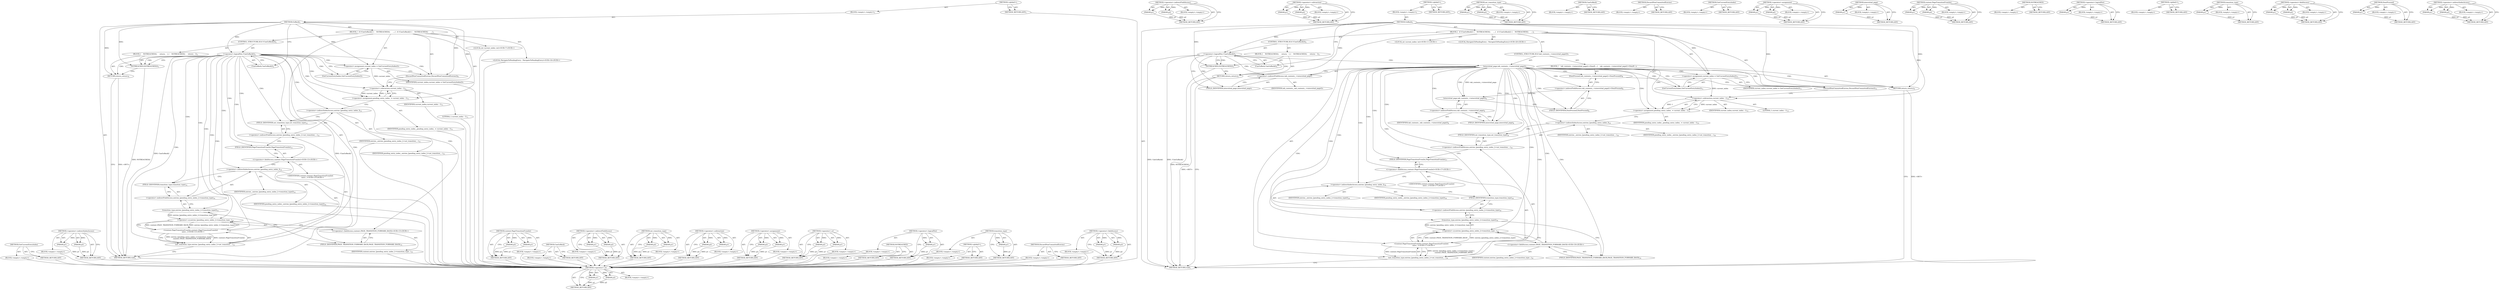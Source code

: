 digraph "&lt;operator&gt;.fieldAccess" {
vulnerable_141 [label=<(METHOD,&lt;operator&gt;.or)>];
vulnerable_142 [label=<(PARAM,p1)>];
vulnerable_143 [label=<(PARAM,p2)>];
vulnerable_144 [label=<(BLOCK,&lt;empty&gt;,&lt;empty&gt;)>];
vulnerable_145 [label=<(METHOD_RETURN,ANY)>];
vulnerable_96 [label=<(METHOD,&lt;operator&gt;.indirectFieldAccess)>];
vulnerable_97 [label=<(PARAM,p1)>];
vulnerable_98 [label=<(PARAM,p2)>];
vulnerable_99 [label=<(BLOCK,&lt;empty&gt;,&lt;empty&gt;)>];
vulnerable_100 [label=<(METHOD_RETURN,ANY)>];
vulnerable_116 [label=<(METHOD,&lt;operator&gt;.subtraction)>];
vulnerable_117 [label=<(PARAM,p1)>];
vulnerable_118 [label=<(PARAM,p2)>];
vulnerable_119 [label=<(BLOCK,&lt;empty&gt;,&lt;empty&gt;)>];
vulnerable_120 [label=<(METHOD_RETURN,ANY)>];
vulnerable_6 [label=<(METHOD,&lt;global&gt;)<SUB>1</SUB>>];
vulnerable_7 [label=<(BLOCK,&lt;empty&gt;,&lt;empty&gt;)<SUB>1</SUB>>];
vulnerable_8 [label=<(METHOD,GoBack)<SUB>1</SUB>>];
vulnerable_9 [label=<(BLOCK,{
  if (!CanGoBack()) {
    NOTREACHED();
     ...,{
  if (!CanGoBack()) {
    NOTREACHED();
     ...)<SUB>1</SUB>>];
vulnerable_10 [label=<(CONTROL_STRUCTURE,IF,if (!CanGoBack()))<SUB>2</SUB>>];
vulnerable_11 [label=<(&lt;operator&gt;.logicalNot,!CanGoBack())<SUB>2</SUB>>];
vulnerable_12 [label=<(CanGoBack,CanGoBack())<SUB>2</SUB>>];
vulnerable_13 [label=<(BLOCK,{
    NOTREACHED();
     return;
   },{
    NOTREACHED();
     return;
   })<SUB>2</SUB>>];
vulnerable_14 [label=<(NOTREACHED,NOTREACHED())<SUB>3</SUB>>];
vulnerable_15 [label=<(RETURN,return;,return;)<SUB>4</SUB>>];
vulnerable_16 [label=<(CONTROL_STRUCTURE,IF,if (tab_contents_-&gt;interstitial_page()))<SUB>7</SUB>>];
vulnerable_17 [label=<(interstitial_page,tab_contents_-&gt;interstitial_page())<SUB>7</SUB>>];
vulnerable_18 [label=<(&lt;operator&gt;.indirectFieldAccess,tab_contents_-&gt;interstitial_page)<SUB>7</SUB>>];
vulnerable_19 [label=<(IDENTIFIER,tab_contents_,tab_contents_-&gt;interstitial_page())<SUB>7</SUB>>];
vulnerable_20 [label=<(FIELD_IDENTIFIER,interstitial_page,interstitial_page)<SUB>7</SUB>>];
vulnerable_21 [label=<(BLOCK,{
    tab_contents_-&gt;interstitial_page()-&gt;DontP...,{
    tab_contents_-&gt;interstitial_page()-&gt;DontP...)<SUB>7</SUB>>];
vulnerable_22 [label=<(DontProceed,tab_contents_-&gt;interstitial_page()-&gt;DontProceed())<SUB>8</SUB>>];
vulnerable_23 [label=<(&lt;operator&gt;.indirectFieldAccess,tab_contents_-&gt;interstitial_page()-&gt;DontProceed)<SUB>8</SUB>>];
vulnerable_24 [label=<(interstitial_page,tab_contents_-&gt;interstitial_page())<SUB>8</SUB>>];
vulnerable_25 [label=<(&lt;operator&gt;.indirectFieldAccess,tab_contents_-&gt;interstitial_page)<SUB>8</SUB>>];
vulnerable_26 [label=<(IDENTIFIER,tab_contents_,tab_contents_-&gt;interstitial_page())<SUB>8</SUB>>];
vulnerable_27 [label=<(FIELD_IDENTIFIER,interstitial_page,interstitial_page)<SUB>8</SUB>>];
vulnerable_28 [label=<(FIELD_IDENTIFIER,DontProceed,DontProceed)<SUB>8</SUB>>];
vulnerable_29 [label=<(RETURN,return;,return;)<SUB>9</SUB>>];
vulnerable_30 [label="<(LOCAL,int current_index: int)<SUB>11</SUB>>"];
vulnerable_31 [label=<(&lt;operator&gt;.assignment,current_index = GetCurrentEntryIndex())<SUB>11</SUB>>];
vulnerable_32 [label=<(IDENTIFIER,current_index,current_index = GetCurrentEntryIndex())<SUB>11</SUB>>];
vulnerable_33 [label=<(GetCurrentEntryIndex,GetCurrentEntryIndex())<SUB>11</SUB>>];
vulnerable_34 [label=<(DiscardNonCommittedEntries,DiscardNonCommittedEntries())<SUB>13</SUB>>];
vulnerable_35 [label=<(&lt;operator&gt;.assignment,pending_entry_index_ = current_index - 1)<SUB>15</SUB>>];
vulnerable_36 [label=<(IDENTIFIER,pending_entry_index_,pending_entry_index_ = current_index - 1)<SUB>15</SUB>>];
vulnerable_37 [label=<(&lt;operator&gt;.subtraction,current_index - 1)<SUB>15</SUB>>];
vulnerable_38 [label=<(IDENTIFIER,current_index,current_index - 1)<SUB>15</SUB>>];
vulnerable_39 [label=<(LITERAL,1,current_index - 1)<SUB>15</SUB>>];
vulnerable_40 [label=<(set_transition_type,entries_[pending_entry_index_]-&gt;set_transition_...)<SUB>16</SUB>>];
vulnerable_41 [label=<(&lt;operator&gt;.indirectFieldAccess,entries_[pending_entry_index_]-&gt;set_transition_...)<SUB>16</SUB>>];
vulnerable_42 [label=<(&lt;operator&gt;.indirectIndexAccess,entries_[pending_entry_index_])<SUB>16</SUB>>];
vulnerable_43 [label=<(IDENTIFIER,entries_,entries_[pending_entry_index_]-&gt;set_transition_...)<SUB>16</SUB>>];
vulnerable_44 [label=<(IDENTIFIER,pending_entry_index_,entries_[pending_entry_index_]-&gt;set_transition_...)<SUB>16</SUB>>];
vulnerable_45 [label=<(FIELD_IDENTIFIER,set_transition_type,set_transition_type)<SUB>16</SUB>>];
vulnerable_46 [label="<(content.PageTransitionFromInt,content::PageTransitionFromInt(
          entri...)<SUB>17</SUB>>"];
vulnerable_47 [label="<(&lt;operator&gt;.fieldAccess,content::PageTransitionFromInt)<SUB>17</SUB>>"];
vulnerable_48 [label="<(IDENTIFIER,content,content::PageTransitionFromInt(
          entri...)<SUB>17</SUB>>"];
vulnerable_49 [label=<(FIELD_IDENTIFIER,PageTransitionFromInt,PageTransitionFromInt)<SUB>17</SUB>>];
vulnerable_50 [label=<(&lt;operator&gt;.or,entries_[pending_entry_index_]-&gt;transition_type...)<SUB>18</SUB>>];
vulnerable_51 [label=<(transition_type,entries_[pending_entry_index_]-&gt;transition_type())<SUB>18</SUB>>];
vulnerable_52 [label=<(&lt;operator&gt;.indirectFieldAccess,entries_[pending_entry_index_]-&gt;transition_type)<SUB>18</SUB>>];
vulnerable_53 [label=<(&lt;operator&gt;.indirectIndexAccess,entries_[pending_entry_index_])<SUB>18</SUB>>];
vulnerable_54 [label=<(IDENTIFIER,entries_,entries_[pending_entry_index_]-&gt;transition_type())<SUB>18</SUB>>];
vulnerable_55 [label=<(IDENTIFIER,pending_entry_index_,entries_[pending_entry_index_]-&gt;transition_type())<SUB>18</SUB>>];
vulnerable_56 [label=<(FIELD_IDENTIFIER,transition_type,transition_type)<SUB>18</SUB>>];
vulnerable_57 [label="<(&lt;operator&gt;.fieldAccess,content::PAGE_TRANSITION_FORWARD_BACK)<SUB>19</SUB>>"];
vulnerable_58 [label=<(IDENTIFIER,content,entries_[pending_entry_index_]-&gt;transition_type...)<SUB>19</SUB>>];
vulnerable_59 [label=<(FIELD_IDENTIFIER,PAGE_TRANSITION_FORWARD_BACK,PAGE_TRANSITION_FORWARD_BACK)<SUB>19</SUB>>];
vulnerable_60 [label="<(LOCAL,NavigateToPendingEntry : NavigateToPendingEntry)<SUB>20</SUB>>"];
vulnerable_61 [label=<(METHOD_RETURN,void)<SUB>1</SUB>>];
vulnerable_63 [label=<(METHOD_RETURN,ANY)<SUB>1</SUB>>];
vulnerable_121 [label=<(METHOD,set_transition_type)>];
vulnerable_122 [label=<(PARAM,p1)>];
vulnerable_123 [label=<(PARAM,p2)>];
vulnerable_124 [label=<(BLOCK,&lt;empty&gt;,&lt;empty&gt;)>];
vulnerable_125 [label=<(METHOD_RETURN,ANY)>];
vulnerable_86 [label=<(METHOD,CanGoBack)>];
vulnerable_87 [label=<(BLOCK,&lt;empty&gt;,&lt;empty&gt;)>];
vulnerable_88 [label=<(METHOD_RETURN,ANY)>];
vulnerable_113 [label=<(METHOD,DiscardNonCommittedEntries)>];
vulnerable_114 [label=<(BLOCK,&lt;empty&gt;,&lt;empty&gt;)>];
vulnerable_115 [label=<(METHOD_RETURN,ANY)>];
vulnerable_110 [label=<(METHOD,GetCurrentEntryIndex)>];
vulnerable_111 [label=<(BLOCK,&lt;empty&gt;,&lt;empty&gt;)>];
vulnerable_112 [label=<(METHOD_RETURN,ANY)>];
vulnerable_105 [label=<(METHOD,&lt;operator&gt;.assignment)>];
vulnerable_106 [label=<(PARAM,p1)>];
vulnerable_107 [label=<(PARAM,p2)>];
vulnerable_108 [label=<(BLOCK,&lt;empty&gt;,&lt;empty&gt;)>];
vulnerable_109 [label=<(METHOD_RETURN,ANY)>];
vulnerable_92 [label=<(METHOD,interstitial_page)>];
vulnerable_93 [label=<(PARAM,p1)>];
vulnerable_94 [label=<(BLOCK,&lt;empty&gt;,&lt;empty&gt;)>];
vulnerable_95 [label=<(METHOD_RETURN,ANY)>];
vulnerable_131 [label=<(METHOD,content.PageTransitionFromInt)>];
vulnerable_132 [label=<(PARAM,p1)>];
vulnerable_133 [label=<(PARAM,p2)>];
vulnerable_134 [label=<(BLOCK,&lt;empty&gt;,&lt;empty&gt;)>];
vulnerable_135 [label=<(METHOD_RETURN,ANY)>];
vulnerable_89 [label=<(METHOD,NOTREACHED)>];
vulnerable_90 [label=<(BLOCK,&lt;empty&gt;,&lt;empty&gt;)>];
vulnerable_91 [label=<(METHOD_RETURN,ANY)>];
vulnerable_82 [label=<(METHOD,&lt;operator&gt;.logicalNot)>];
vulnerable_83 [label=<(PARAM,p1)>];
vulnerable_84 [label=<(BLOCK,&lt;empty&gt;,&lt;empty&gt;)>];
vulnerable_85 [label=<(METHOD_RETURN,ANY)>];
vulnerable_76 [label=<(METHOD,&lt;global&gt;)<SUB>1</SUB>>];
vulnerable_77 [label=<(BLOCK,&lt;empty&gt;,&lt;empty&gt;)>];
vulnerable_78 [label=<(METHOD_RETURN,ANY)>];
vulnerable_146 [label=<(METHOD,transition_type)>];
vulnerable_147 [label=<(PARAM,p1)>];
vulnerable_148 [label=<(BLOCK,&lt;empty&gt;,&lt;empty&gt;)>];
vulnerable_149 [label=<(METHOD_RETURN,ANY)>];
vulnerable_136 [label=<(METHOD,&lt;operator&gt;.fieldAccess)>];
vulnerable_137 [label=<(PARAM,p1)>];
vulnerable_138 [label=<(PARAM,p2)>];
vulnerable_139 [label=<(BLOCK,&lt;empty&gt;,&lt;empty&gt;)>];
vulnerable_140 [label=<(METHOD_RETURN,ANY)>];
vulnerable_101 [label=<(METHOD,DontProceed)>];
vulnerable_102 [label=<(PARAM,p1)>];
vulnerable_103 [label=<(BLOCK,&lt;empty&gt;,&lt;empty&gt;)>];
vulnerable_104 [label=<(METHOD_RETURN,ANY)>];
vulnerable_126 [label=<(METHOD,&lt;operator&gt;.indirectIndexAccess)>];
vulnerable_127 [label=<(PARAM,p1)>];
vulnerable_128 [label=<(PARAM,p2)>];
vulnerable_129 [label=<(BLOCK,&lt;empty&gt;,&lt;empty&gt;)>];
vulnerable_130 [label=<(METHOD_RETURN,ANY)>];
fixed_83 [label=<(METHOD,GetCurrentEntryIndex)>];
fixed_84 [label=<(BLOCK,&lt;empty&gt;,&lt;empty&gt;)>];
fixed_85 [label=<(METHOD_RETURN,ANY)>];
fixed_104 [label=<(METHOD,&lt;operator&gt;.indirectIndexAccess)>];
fixed_105 [label=<(PARAM,p1)>];
fixed_106 [label=<(PARAM,p2)>];
fixed_107 [label=<(BLOCK,&lt;empty&gt;,&lt;empty&gt;)>];
fixed_108 [label=<(METHOD_RETURN,ANY)>];
fixed_6 [label=<(METHOD,&lt;global&gt;)<SUB>1</SUB>>];
fixed_7 [label=<(BLOCK,&lt;empty&gt;,&lt;empty&gt;)<SUB>1</SUB>>];
fixed_8 [label=<(METHOD,GoBack)<SUB>1</SUB>>];
fixed_9 [label=<(BLOCK,{
  if (!CanGoBack()) {
    NOTREACHED();
     ...,{
  if (!CanGoBack()) {
    NOTREACHED();
     ...)<SUB>1</SUB>>];
fixed_10 [label=<(CONTROL_STRUCTURE,IF,if (!CanGoBack()))<SUB>2</SUB>>];
fixed_11 [label=<(&lt;operator&gt;.logicalNot,!CanGoBack())<SUB>2</SUB>>];
fixed_12 [label=<(CanGoBack,CanGoBack())<SUB>2</SUB>>];
fixed_13 [label=<(BLOCK,{
    NOTREACHED();
     return;
   },{
    NOTREACHED();
     return;
   })<SUB>2</SUB>>];
fixed_14 [label=<(NOTREACHED,NOTREACHED())<SUB>3</SUB>>];
fixed_15 [label=<(RETURN,return;,return;)<SUB>4</SUB>>];
fixed_16 [label="<(LOCAL,int current_index: int)<SUB>7</SUB>>"];
fixed_17 [label=<(&lt;operator&gt;.assignment,current_index = GetCurrentEntryIndex())<SUB>7</SUB>>];
fixed_18 [label=<(IDENTIFIER,current_index,current_index = GetCurrentEntryIndex())<SUB>7</SUB>>];
fixed_19 [label=<(GetCurrentEntryIndex,GetCurrentEntryIndex())<SUB>7</SUB>>];
fixed_20 [label=<(DiscardNonCommittedEntries,DiscardNonCommittedEntries())<SUB>9</SUB>>];
fixed_21 [label=<(&lt;operator&gt;.assignment,pending_entry_index_ = current_index - 1)<SUB>11</SUB>>];
fixed_22 [label=<(IDENTIFIER,pending_entry_index_,pending_entry_index_ = current_index - 1)<SUB>11</SUB>>];
fixed_23 [label=<(&lt;operator&gt;.subtraction,current_index - 1)<SUB>11</SUB>>];
fixed_24 [label=<(IDENTIFIER,current_index,current_index - 1)<SUB>11</SUB>>];
fixed_25 [label=<(LITERAL,1,current_index - 1)<SUB>11</SUB>>];
fixed_26 [label=<(set_transition_type,entries_[pending_entry_index_]-&gt;set_transition_...)<SUB>12</SUB>>];
fixed_27 [label=<(&lt;operator&gt;.indirectFieldAccess,entries_[pending_entry_index_]-&gt;set_transition_...)<SUB>12</SUB>>];
fixed_28 [label=<(&lt;operator&gt;.indirectIndexAccess,entries_[pending_entry_index_])<SUB>12</SUB>>];
fixed_29 [label=<(IDENTIFIER,entries_,entries_[pending_entry_index_]-&gt;set_transition_...)<SUB>12</SUB>>];
fixed_30 [label=<(IDENTIFIER,pending_entry_index_,entries_[pending_entry_index_]-&gt;set_transition_...)<SUB>12</SUB>>];
fixed_31 [label=<(FIELD_IDENTIFIER,set_transition_type,set_transition_type)<SUB>12</SUB>>];
fixed_32 [label="<(content.PageTransitionFromInt,content::PageTransitionFromInt(
          entri...)<SUB>13</SUB>>"];
fixed_33 [label="<(&lt;operator&gt;.fieldAccess,content::PageTransitionFromInt)<SUB>13</SUB>>"];
fixed_34 [label="<(IDENTIFIER,content,content::PageTransitionFromInt(
          entri...)<SUB>13</SUB>>"];
fixed_35 [label=<(FIELD_IDENTIFIER,PageTransitionFromInt,PageTransitionFromInt)<SUB>13</SUB>>];
fixed_36 [label=<(&lt;operator&gt;.or,entries_[pending_entry_index_]-&gt;transition_type...)<SUB>14</SUB>>];
fixed_37 [label=<(transition_type,entries_[pending_entry_index_]-&gt;transition_type())<SUB>14</SUB>>];
fixed_38 [label=<(&lt;operator&gt;.indirectFieldAccess,entries_[pending_entry_index_]-&gt;transition_type)<SUB>14</SUB>>];
fixed_39 [label=<(&lt;operator&gt;.indirectIndexAccess,entries_[pending_entry_index_])<SUB>14</SUB>>];
fixed_40 [label=<(IDENTIFIER,entries_,entries_[pending_entry_index_]-&gt;transition_type())<SUB>14</SUB>>];
fixed_41 [label=<(IDENTIFIER,pending_entry_index_,entries_[pending_entry_index_]-&gt;transition_type())<SUB>14</SUB>>];
fixed_42 [label=<(FIELD_IDENTIFIER,transition_type,transition_type)<SUB>14</SUB>>];
fixed_43 [label="<(&lt;operator&gt;.fieldAccess,content::PAGE_TRANSITION_FORWARD_BACK)<SUB>15</SUB>>"];
fixed_44 [label=<(IDENTIFIER,content,entries_[pending_entry_index_]-&gt;transition_type...)<SUB>15</SUB>>];
fixed_45 [label=<(FIELD_IDENTIFIER,PAGE_TRANSITION_FORWARD_BACK,PAGE_TRANSITION_FORWARD_BACK)<SUB>15</SUB>>];
fixed_46 [label="<(LOCAL,NavigateToPendingEntry : NavigateToPendingEntry)<SUB>16</SUB>>"];
fixed_47 [label=<(METHOD_RETURN,void)<SUB>1</SUB>>];
fixed_49 [label=<(METHOD_RETURN,ANY)<SUB>1</SUB>>];
fixed_109 [label=<(METHOD,content.PageTransitionFromInt)>];
fixed_110 [label=<(PARAM,p1)>];
fixed_111 [label=<(PARAM,p2)>];
fixed_112 [label=<(BLOCK,&lt;empty&gt;,&lt;empty&gt;)>];
fixed_113 [label=<(METHOD_RETURN,ANY)>];
fixed_72 [label=<(METHOD,CanGoBack)>];
fixed_73 [label=<(BLOCK,&lt;empty&gt;,&lt;empty&gt;)>];
fixed_74 [label=<(METHOD_RETURN,ANY)>];
fixed_99 [label=<(METHOD,&lt;operator&gt;.indirectFieldAccess)>];
fixed_100 [label=<(PARAM,p1)>];
fixed_101 [label=<(PARAM,p2)>];
fixed_102 [label=<(BLOCK,&lt;empty&gt;,&lt;empty&gt;)>];
fixed_103 [label=<(METHOD_RETURN,ANY)>];
fixed_94 [label=<(METHOD,set_transition_type)>];
fixed_95 [label=<(PARAM,p1)>];
fixed_96 [label=<(PARAM,p2)>];
fixed_97 [label=<(BLOCK,&lt;empty&gt;,&lt;empty&gt;)>];
fixed_98 [label=<(METHOD_RETURN,ANY)>];
fixed_89 [label=<(METHOD,&lt;operator&gt;.subtraction)>];
fixed_90 [label=<(PARAM,p1)>];
fixed_91 [label=<(PARAM,p2)>];
fixed_92 [label=<(BLOCK,&lt;empty&gt;,&lt;empty&gt;)>];
fixed_93 [label=<(METHOD_RETURN,ANY)>];
fixed_78 [label=<(METHOD,&lt;operator&gt;.assignment)>];
fixed_79 [label=<(PARAM,p1)>];
fixed_80 [label=<(PARAM,p2)>];
fixed_81 [label=<(BLOCK,&lt;empty&gt;,&lt;empty&gt;)>];
fixed_82 [label=<(METHOD_RETURN,ANY)>];
fixed_119 [label=<(METHOD,&lt;operator&gt;.or)>];
fixed_120 [label=<(PARAM,p1)>];
fixed_121 [label=<(PARAM,p2)>];
fixed_122 [label=<(BLOCK,&lt;empty&gt;,&lt;empty&gt;)>];
fixed_123 [label=<(METHOD_RETURN,ANY)>];
fixed_75 [label=<(METHOD,NOTREACHED)>];
fixed_76 [label=<(BLOCK,&lt;empty&gt;,&lt;empty&gt;)>];
fixed_77 [label=<(METHOD_RETURN,ANY)>];
fixed_68 [label=<(METHOD,&lt;operator&gt;.logicalNot)>];
fixed_69 [label=<(PARAM,p1)>];
fixed_70 [label=<(BLOCK,&lt;empty&gt;,&lt;empty&gt;)>];
fixed_71 [label=<(METHOD_RETURN,ANY)>];
fixed_62 [label=<(METHOD,&lt;global&gt;)<SUB>1</SUB>>];
fixed_63 [label=<(BLOCK,&lt;empty&gt;,&lt;empty&gt;)>];
fixed_64 [label=<(METHOD_RETURN,ANY)>];
fixed_124 [label=<(METHOD,transition_type)>];
fixed_125 [label=<(PARAM,p1)>];
fixed_126 [label=<(BLOCK,&lt;empty&gt;,&lt;empty&gt;)>];
fixed_127 [label=<(METHOD_RETURN,ANY)>];
fixed_86 [label=<(METHOD,DiscardNonCommittedEntries)>];
fixed_87 [label=<(BLOCK,&lt;empty&gt;,&lt;empty&gt;)>];
fixed_88 [label=<(METHOD_RETURN,ANY)>];
fixed_114 [label=<(METHOD,&lt;operator&gt;.fieldAccess)>];
fixed_115 [label=<(PARAM,p1)>];
fixed_116 [label=<(PARAM,p2)>];
fixed_117 [label=<(BLOCK,&lt;empty&gt;,&lt;empty&gt;)>];
fixed_118 [label=<(METHOD_RETURN,ANY)>];
vulnerable_141 -> vulnerable_142  [key=0, label="AST: "];
vulnerable_141 -> vulnerable_142  [key=1, label="DDG: "];
vulnerable_141 -> vulnerable_144  [key=0, label="AST: "];
vulnerable_141 -> vulnerable_143  [key=0, label="AST: "];
vulnerable_141 -> vulnerable_143  [key=1, label="DDG: "];
vulnerable_141 -> vulnerable_145  [key=0, label="AST: "];
vulnerable_141 -> vulnerable_145  [key=1, label="CFG: "];
vulnerable_142 -> vulnerable_145  [key=0, label="DDG: p1"];
vulnerable_143 -> vulnerable_145  [key=0, label="DDG: p2"];
vulnerable_96 -> vulnerable_97  [key=0, label="AST: "];
vulnerable_96 -> vulnerable_97  [key=1, label="DDG: "];
vulnerable_96 -> vulnerable_99  [key=0, label="AST: "];
vulnerable_96 -> vulnerable_98  [key=0, label="AST: "];
vulnerable_96 -> vulnerable_98  [key=1, label="DDG: "];
vulnerable_96 -> vulnerable_100  [key=0, label="AST: "];
vulnerable_96 -> vulnerable_100  [key=1, label="CFG: "];
vulnerable_97 -> vulnerable_100  [key=0, label="DDG: p1"];
vulnerable_98 -> vulnerable_100  [key=0, label="DDG: p2"];
vulnerable_116 -> vulnerable_117  [key=0, label="AST: "];
vulnerable_116 -> vulnerable_117  [key=1, label="DDG: "];
vulnerable_116 -> vulnerable_119  [key=0, label="AST: "];
vulnerable_116 -> vulnerable_118  [key=0, label="AST: "];
vulnerable_116 -> vulnerable_118  [key=1, label="DDG: "];
vulnerable_116 -> vulnerable_120  [key=0, label="AST: "];
vulnerable_116 -> vulnerable_120  [key=1, label="CFG: "];
vulnerable_117 -> vulnerable_120  [key=0, label="DDG: p1"];
vulnerable_118 -> vulnerable_120  [key=0, label="DDG: p2"];
vulnerable_6 -> vulnerable_7  [key=0, label="AST: "];
vulnerable_6 -> vulnerable_63  [key=0, label="AST: "];
vulnerable_6 -> vulnerable_63  [key=1, label="CFG: "];
vulnerable_7 -> vulnerable_8  [key=0, label="AST: "];
vulnerable_8 -> vulnerable_9  [key=0, label="AST: "];
vulnerable_8 -> vulnerable_61  [key=0, label="AST: "];
vulnerable_8 -> vulnerable_12  [key=0, label="CFG: "];
vulnerable_8 -> vulnerable_31  [key=0, label="DDG: "];
vulnerable_8 -> vulnerable_34  [key=0, label="DDG: "];
vulnerable_8 -> vulnerable_11  [key=0, label="DDG: "];
vulnerable_8 -> vulnerable_14  [key=0, label="DDG: "];
vulnerable_8 -> vulnerable_15  [key=0, label="DDG: "];
vulnerable_8 -> vulnerable_29  [key=0, label="DDG: "];
vulnerable_8 -> vulnerable_37  [key=0, label="DDG: "];
vulnerable_9 -> vulnerable_10  [key=0, label="AST: "];
vulnerable_9 -> vulnerable_16  [key=0, label="AST: "];
vulnerable_9 -> vulnerable_30  [key=0, label="AST: "];
vulnerable_9 -> vulnerable_31  [key=0, label="AST: "];
vulnerable_9 -> vulnerable_34  [key=0, label="AST: "];
vulnerable_9 -> vulnerable_35  [key=0, label="AST: "];
vulnerable_9 -> vulnerable_40  [key=0, label="AST: "];
vulnerable_9 -> vulnerable_60  [key=0, label="AST: "];
vulnerable_10 -> vulnerable_11  [key=0, label="AST: "];
vulnerable_10 -> vulnerable_13  [key=0, label="AST: "];
vulnerable_11 -> vulnerable_12  [key=0, label="AST: "];
vulnerable_11 -> vulnerable_14  [key=0, label="CFG: "];
vulnerable_11 -> vulnerable_14  [key=1, label="CDG: "];
vulnerable_11 -> vulnerable_20  [key=0, label="CFG: "];
vulnerable_11 -> vulnerable_20  [key=1, label="CDG: "];
vulnerable_11 -> vulnerable_61  [key=0, label="DDG: CanGoBack()"];
vulnerable_11 -> vulnerable_61  [key=1, label="DDG: !CanGoBack()"];
vulnerable_11 -> vulnerable_17  [key=0, label="CDG: "];
vulnerable_11 -> vulnerable_15  [key=0, label="CDG: "];
vulnerable_11 -> vulnerable_18  [key=0, label="CDG: "];
vulnerable_12 -> vulnerable_11  [key=0, label="CFG: "];
vulnerable_13 -> vulnerable_14  [key=0, label="AST: "];
vulnerable_13 -> vulnerable_15  [key=0, label="AST: "];
vulnerable_14 -> vulnerable_15  [key=0, label="CFG: "];
vulnerable_14 -> vulnerable_61  [key=0, label="DDG: NOTREACHED()"];
vulnerable_15 -> vulnerable_61  [key=0, label="CFG: "];
vulnerable_15 -> vulnerable_61  [key=1, label="DDG: &lt;RET&gt;"];
vulnerable_16 -> vulnerable_17  [key=0, label="AST: "];
vulnerable_16 -> vulnerable_21  [key=0, label="AST: "];
vulnerable_17 -> vulnerable_18  [key=0, label="AST: "];
vulnerable_17 -> vulnerable_27  [key=0, label="CFG: "];
vulnerable_17 -> vulnerable_27  [key=1, label="CDG: "];
vulnerable_17 -> vulnerable_33  [key=0, label="CFG: "];
vulnerable_17 -> vulnerable_33  [key=1, label="CDG: "];
vulnerable_17 -> vulnerable_24  [key=0, label="DDG: tab_contents_-&gt;interstitial_page"];
vulnerable_17 -> vulnerable_24  [key=1, label="CDG: "];
vulnerable_17 -> vulnerable_47  [key=0, label="CDG: "];
vulnerable_17 -> vulnerable_34  [key=0, label="CDG: "];
vulnerable_17 -> vulnerable_49  [key=0, label="CDG: "];
vulnerable_17 -> vulnerable_42  [key=0, label="CDG: "];
vulnerable_17 -> vulnerable_23  [key=0, label="CDG: "];
vulnerable_17 -> vulnerable_51  [key=0, label="CDG: "];
vulnerable_17 -> vulnerable_57  [key=0, label="CDG: "];
vulnerable_17 -> vulnerable_28  [key=0, label="CDG: "];
vulnerable_17 -> vulnerable_52  [key=0, label="CDG: "];
vulnerable_17 -> vulnerable_37  [key=0, label="CDG: "];
vulnerable_17 -> vulnerable_46  [key=0, label="CDG: "];
vulnerable_17 -> vulnerable_53  [key=0, label="CDG: "];
vulnerable_17 -> vulnerable_25  [key=0, label="CDG: "];
vulnerable_17 -> vulnerable_56  [key=0, label="CDG: "];
vulnerable_17 -> vulnerable_22  [key=0, label="CDG: "];
vulnerable_17 -> vulnerable_41  [key=0, label="CDG: "];
vulnerable_17 -> vulnerable_45  [key=0, label="CDG: "];
vulnerable_17 -> vulnerable_40  [key=0, label="CDG: "];
vulnerable_17 -> vulnerable_29  [key=0, label="CDG: "];
vulnerable_17 -> vulnerable_50  [key=0, label="CDG: "];
vulnerable_17 -> vulnerable_59  [key=0, label="CDG: "];
vulnerable_17 -> vulnerable_35  [key=0, label="CDG: "];
vulnerable_17 -> vulnerable_31  [key=0, label="CDG: "];
vulnerable_18 -> vulnerable_19  [key=0, label="AST: "];
vulnerable_18 -> vulnerable_20  [key=0, label="AST: "];
vulnerable_18 -> vulnerable_17  [key=0, label="CFG: "];
vulnerable_20 -> vulnerable_18  [key=0, label="CFG: "];
vulnerable_21 -> vulnerable_22  [key=0, label="AST: "];
vulnerable_21 -> vulnerable_29  [key=0, label="AST: "];
vulnerable_22 -> vulnerable_23  [key=0, label="AST: "];
vulnerable_22 -> vulnerable_29  [key=0, label="CFG: "];
vulnerable_23 -> vulnerable_24  [key=0, label="AST: "];
vulnerable_23 -> vulnerable_28  [key=0, label="AST: "];
vulnerable_23 -> vulnerable_22  [key=0, label="CFG: "];
vulnerable_24 -> vulnerable_25  [key=0, label="AST: "];
vulnerable_24 -> vulnerable_28  [key=0, label="CFG: "];
vulnerable_25 -> vulnerable_26  [key=0, label="AST: "];
vulnerable_25 -> vulnerable_27  [key=0, label="AST: "];
vulnerable_25 -> vulnerable_24  [key=0, label="CFG: "];
vulnerable_27 -> vulnerable_25  [key=0, label="CFG: "];
vulnerable_28 -> vulnerable_23  [key=0, label="CFG: "];
vulnerable_29 -> vulnerable_61  [key=0, label="CFG: "];
vulnerable_29 -> vulnerable_61  [key=1, label="DDG: &lt;RET&gt;"];
vulnerable_31 -> vulnerable_32  [key=0, label="AST: "];
vulnerable_31 -> vulnerable_33  [key=0, label="AST: "];
vulnerable_31 -> vulnerable_34  [key=0, label="CFG: "];
vulnerable_31 -> vulnerable_37  [key=0, label="DDG: current_index"];
vulnerable_33 -> vulnerable_31  [key=0, label="CFG: "];
vulnerable_34 -> vulnerable_37  [key=0, label="CFG: "];
vulnerable_35 -> vulnerable_36  [key=0, label="AST: "];
vulnerable_35 -> vulnerable_37  [key=0, label="AST: "];
vulnerable_35 -> vulnerable_42  [key=0, label="CFG: "];
vulnerable_37 -> vulnerable_38  [key=0, label="AST: "];
vulnerable_37 -> vulnerable_39  [key=0, label="AST: "];
vulnerable_37 -> vulnerable_35  [key=0, label="CFG: "];
vulnerable_37 -> vulnerable_35  [key=1, label="DDG: current_index"];
vulnerable_37 -> vulnerable_35  [key=2, label="DDG: 1"];
vulnerable_40 -> vulnerable_41  [key=0, label="AST: "];
vulnerable_40 -> vulnerable_46  [key=0, label="AST: "];
vulnerable_40 -> vulnerable_61  [key=0, label="CFG: "];
vulnerable_41 -> vulnerable_42  [key=0, label="AST: "];
vulnerable_41 -> vulnerable_45  [key=0, label="AST: "];
vulnerable_41 -> vulnerable_49  [key=0, label="CFG: "];
vulnerable_42 -> vulnerable_43  [key=0, label="AST: "];
vulnerable_42 -> vulnerable_44  [key=0, label="AST: "];
vulnerable_42 -> vulnerable_45  [key=0, label="CFG: "];
vulnerable_45 -> vulnerable_41  [key=0, label="CFG: "];
vulnerable_46 -> vulnerable_47  [key=0, label="AST: "];
vulnerable_46 -> vulnerable_50  [key=0, label="AST: "];
vulnerable_46 -> vulnerable_40  [key=0, label="CFG: "];
vulnerable_46 -> vulnerable_40  [key=1, label="DDG: content::PageTransitionFromInt"];
vulnerable_46 -> vulnerable_40  [key=2, label="DDG: entries_[pending_entry_index_]-&gt;transition_type() |
          content::PAGE_TRANSITION_FORWARD_BACK"];
vulnerable_47 -> vulnerable_48  [key=0, label="AST: "];
vulnerable_47 -> vulnerable_49  [key=0, label="AST: "];
vulnerable_47 -> vulnerable_53  [key=0, label="CFG: "];
vulnerable_49 -> vulnerable_47  [key=0, label="CFG: "];
vulnerable_50 -> vulnerable_51  [key=0, label="AST: "];
vulnerable_50 -> vulnerable_57  [key=0, label="AST: "];
vulnerable_50 -> vulnerable_46  [key=0, label="CFG: "];
vulnerable_50 -> vulnerable_46  [key=1, label="DDG: entries_[pending_entry_index_]-&gt;transition_type()"];
vulnerable_50 -> vulnerable_46  [key=2, label="DDG: content::PAGE_TRANSITION_FORWARD_BACK"];
vulnerable_51 -> vulnerable_52  [key=0, label="AST: "];
vulnerable_51 -> vulnerable_59  [key=0, label="CFG: "];
vulnerable_51 -> vulnerable_50  [key=0, label="DDG: entries_[pending_entry_index_]-&gt;transition_type"];
vulnerable_52 -> vulnerable_53  [key=0, label="AST: "];
vulnerable_52 -> vulnerable_56  [key=0, label="AST: "];
vulnerable_52 -> vulnerable_51  [key=0, label="CFG: "];
vulnerable_53 -> vulnerable_54  [key=0, label="AST: "];
vulnerable_53 -> vulnerable_55  [key=0, label="AST: "];
vulnerable_53 -> vulnerable_56  [key=0, label="CFG: "];
vulnerable_56 -> vulnerable_52  [key=0, label="CFG: "];
vulnerable_57 -> vulnerable_58  [key=0, label="AST: "];
vulnerable_57 -> vulnerable_59  [key=0, label="AST: "];
vulnerable_57 -> vulnerable_50  [key=0, label="CFG: "];
vulnerable_59 -> vulnerable_57  [key=0, label="CFG: "];
vulnerable_121 -> vulnerable_122  [key=0, label="AST: "];
vulnerable_121 -> vulnerable_122  [key=1, label="DDG: "];
vulnerable_121 -> vulnerable_124  [key=0, label="AST: "];
vulnerable_121 -> vulnerable_123  [key=0, label="AST: "];
vulnerable_121 -> vulnerable_123  [key=1, label="DDG: "];
vulnerable_121 -> vulnerable_125  [key=0, label="AST: "];
vulnerable_121 -> vulnerable_125  [key=1, label="CFG: "];
vulnerable_122 -> vulnerable_125  [key=0, label="DDG: p1"];
vulnerable_123 -> vulnerable_125  [key=0, label="DDG: p2"];
vulnerable_86 -> vulnerable_87  [key=0, label="AST: "];
vulnerable_86 -> vulnerable_88  [key=0, label="AST: "];
vulnerable_86 -> vulnerable_88  [key=1, label="CFG: "];
vulnerable_113 -> vulnerable_114  [key=0, label="AST: "];
vulnerable_113 -> vulnerable_115  [key=0, label="AST: "];
vulnerable_113 -> vulnerable_115  [key=1, label="CFG: "];
vulnerable_110 -> vulnerable_111  [key=0, label="AST: "];
vulnerable_110 -> vulnerable_112  [key=0, label="AST: "];
vulnerable_110 -> vulnerable_112  [key=1, label="CFG: "];
vulnerable_105 -> vulnerable_106  [key=0, label="AST: "];
vulnerable_105 -> vulnerable_106  [key=1, label="DDG: "];
vulnerable_105 -> vulnerable_108  [key=0, label="AST: "];
vulnerable_105 -> vulnerable_107  [key=0, label="AST: "];
vulnerable_105 -> vulnerable_107  [key=1, label="DDG: "];
vulnerable_105 -> vulnerable_109  [key=0, label="AST: "];
vulnerable_105 -> vulnerable_109  [key=1, label="CFG: "];
vulnerable_106 -> vulnerable_109  [key=0, label="DDG: p1"];
vulnerable_107 -> vulnerable_109  [key=0, label="DDG: p2"];
vulnerable_92 -> vulnerable_93  [key=0, label="AST: "];
vulnerable_92 -> vulnerable_93  [key=1, label="DDG: "];
vulnerable_92 -> vulnerable_94  [key=0, label="AST: "];
vulnerable_92 -> vulnerable_95  [key=0, label="AST: "];
vulnerable_92 -> vulnerable_95  [key=1, label="CFG: "];
vulnerable_93 -> vulnerable_95  [key=0, label="DDG: p1"];
vulnerable_131 -> vulnerable_132  [key=0, label="AST: "];
vulnerable_131 -> vulnerable_132  [key=1, label="DDG: "];
vulnerable_131 -> vulnerable_134  [key=0, label="AST: "];
vulnerable_131 -> vulnerable_133  [key=0, label="AST: "];
vulnerable_131 -> vulnerable_133  [key=1, label="DDG: "];
vulnerable_131 -> vulnerable_135  [key=0, label="AST: "];
vulnerable_131 -> vulnerable_135  [key=1, label="CFG: "];
vulnerable_132 -> vulnerable_135  [key=0, label="DDG: p1"];
vulnerable_133 -> vulnerable_135  [key=0, label="DDG: p2"];
vulnerable_89 -> vulnerable_90  [key=0, label="AST: "];
vulnerable_89 -> vulnerable_91  [key=0, label="AST: "];
vulnerable_89 -> vulnerable_91  [key=1, label="CFG: "];
vulnerable_82 -> vulnerable_83  [key=0, label="AST: "];
vulnerable_82 -> vulnerable_83  [key=1, label="DDG: "];
vulnerable_82 -> vulnerable_84  [key=0, label="AST: "];
vulnerable_82 -> vulnerable_85  [key=0, label="AST: "];
vulnerable_82 -> vulnerable_85  [key=1, label="CFG: "];
vulnerable_83 -> vulnerable_85  [key=0, label="DDG: p1"];
vulnerable_76 -> vulnerable_77  [key=0, label="AST: "];
vulnerable_76 -> vulnerable_78  [key=0, label="AST: "];
vulnerable_76 -> vulnerable_78  [key=1, label="CFG: "];
vulnerable_146 -> vulnerable_147  [key=0, label="AST: "];
vulnerable_146 -> vulnerable_147  [key=1, label="DDG: "];
vulnerable_146 -> vulnerable_148  [key=0, label="AST: "];
vulnerable_146 -> vulnerable_149  [key=0, label="AST: "];
vulnerable_146 -> vulnerable_149  [key=1, label="CFG: "];
vulnerable_147 -> vulnerable_149  [key=0, label="DDG: p1"];
vulnerable_136 -> vulnerable_137  [key=0, label="AST: "];
vulnerable_136 -> vulnerable_137  [key=1, label="DDG: "];
vulnerable_136 -> vulnerable_139  [key=0, label="AST: "];
vulnerable_136 -> vulnerable_138  [key=0, label="AST: "];
vulnerable_136 -> vulnerable_138  [key=1, label="DDG: "];
vulnerable_136 -> vulnerable_140  [key=0, label="AST: "];
vulnerable_136 -> vulnerable_140  [key=1, label="CFG: "];
vulnerable_137 -> vulnerable_140  [key=0, label="DDG: p1"];
vulnerable_138 -> vulnerable_140  [key=0, label="DDG: p2"];
vulnerable_101 -> vulnerable_102  [key=0, label="AST: "];
vulnerable_101 -> vulnerable_102  [key=1, label="DDG: "];
vulnerable_101 -> vulnerable_103  [key=0, label="AST: "];
vulnerable_101 -> vulnerable_104  [key=0, label="AST: "];
vulnerable_101 -> vulnerable_104  [key=1, label="CFG: "];
vulnerable_102 -> vulnerable_104  [key=0, label="DDG: p1"];
vulnerable_126 -> vulnerable_127  [key=0, label="AST: "];
vulnerable_126 -> vulnerable_127  [key=1, label="DDG: "];
vulnerable_126 -> vulnerable_129  [key=0, label="AST: "];
vulnerable_126 -> vulnerable_128  [key=0, label="AST: "];
vulnerable_126 -> vulnerable_128  [key=1, label="DDG: "];
vulnerable_126 -> vulnerable_130  [key=0, label="AST: "];
vulnerable_126 -> vulnerable_130  [key=1, label="CFG: "];
vulnerable_127 -> vulnerable_130  [key=0, label="DDG: p1"];
vulnerable_128 -> vulnerable_130  [key=0, label="DDG: p2"];
fixed_83 -> fixed_84  [key=0, label="AST: "];
fixed_83 -> fixed_85  [key=0, label="AST: "];
fixed_83 -> fixed_85  [key=1, label="CFG: "];
fixed_84 -> vulnerable_141  [key=0];
fixed_85 -> vulnerable_141  [key=0];
fixed_104 -> fixed_105  [key=0, label="AST: "];
fixed_104 -> fixed_105  [key=1, label="DDG: "];
fixed_104 -> fixed_107  [key=0, label="AST: "];
fixed_104 -> fixed_106  [key=0, label="AST: "];
fixed_104 -> fixed_106  [key=1, label="DDG: "];
fixed_104 -> fixed_108  [key=0, label="AST: "];
fixed_104 -> fixed_108  [key=1, label="CFG: "];
fixed_105 -> fixed_108  [key=0, label="DDG: p1"];
fixed_106 -> fixed_108  [key=0, label="DDG: p2"];
fixed_107 -> vulnerable_141  [key=0];
fixed_108 -> vulnerable_141  [key=0];
fixed_6 -> fixed_7  [key=0, label="AST: "];
fixed_6 -> fixed_49  [key=0, label="AST: "];
fixed_6 -> fixed_49  [key=1, label="CFG: "];
fixed_7 -> fixed_8  [key=0, label="AST: "];
fixed_8 -> fixed_9  [key=0, label="AST: "];
fixed_8 -> fixed_47  [key=0, label="AST: "];
fixed_8 -> fixed_12  [key=0, label="CFG: "];
fixed_8 -> fixed_17  [key=0, label="DDG: "];
fixed_8 -> fixed_20  [key=0, label="DDG: "];
fixed_8 -> fixed_11  [key=0, label="DDG: "];
fixed_8 -> fixed_14  [key=0, label="DDG: "];
fixed_8 -> fixed_15  [key=0, label="DDG: "];
fixed_8 -> fixed_23  [key=0, label="DDG: "];
fixed_9 -> fixed_10  [key=0, label="AST: "];
fixed_9 -> fixed_16  [key=0, label="AST: "];
fixed_9 -> fixed_17  [key=0, label="AST: "];
fixed_9 -> fixed_20  [key=0, label="AST: "];
fixed_9 -> fixed_21  [key=0, label="AST: "];
fixed_9 -> fixed_26  [key=0, label="AST: "];
fixed_9 -> fixed_46  [key=0, label="AST: "];
fixed_10 -> fixed_11  [key=0, label="AST: "];
fixed_10 -> fixed_13  [key=0, label="AST: "];
fixed_11 -> fixed_12  [key=0, label="AST: "];
fixed_11 -> fixed_14  [key=0, label="CFG: "];
fixed_11 -> fixed_14  [key=1, label="CDG: "];
fixed_11 -> fixed_19  [key=0, label="CFG: "];
fixed_11 -> fixed_19  [key=1, label="CDG: "];
fixed_11 -> fixed_47  [key=0, label="DDG: CanGoBack()"];
fixed_11 -> fixed_47  [key=1, label="DDG: !CanGoBack()"];
fixed_11 -> fixed_17  [key=0, label="CDG: "];
fixed_11 -> fixed_15  [key=0, label="CDG: "];
fixed_11 -> fixed_21  [key=0, label="CDG: "];
fixed_11 -> fixed_32  [key=0, label="CDG: "];
fixed_11 -> fixed_33  [key=0, label="CDG: "];
fixed_11 -> fixed_26  [key=0, label="CDG: "];
fixed_11 -> fixed_42  [key=0, label="CDG: "];
fixed_11 -> fixed_23  [key=0, label="CDG: "];
fixed_11 -> fixed_28  [key=0, label="CDG: "];
fixed_11 -> fixed_36  [key=0, label="CDG: "];
fixed_11 -> fixed_37  [key=0, label="CDG: "];
fixed_11 -> fixed_20  [key=0, label="CDG: "];
fixed_11 -> fixed_38  [key=0, label="CDG: "];
fixed_11 -> fixed_45  [key=0, label="CDG: "];
fixed_11 -> fixed_27  [key=0, label="CDG: "];
fixed_11 -> fixed_35  [key=0, label="CDG: "];
fixed_11 -> fixed_39  [key=0, label="CDG: "];
fixed_11 -> fixed_31  [key=0, label="CDG: "];
fixed_11 -> fixed_43  [key=0, label="CDG: "];
fixed_12 -> fixed_11  [key=0, label="CFG: "];
fixed_13 -> fixed_14  [key=0, label="AST: "];
fixed_13 -> fixed_15  [key=0, label="AST: "];
fixed_14 -> fixed_15  [key=0, label="CFG: "];
fixed_14 -> fixed_47  [key=0, label="DDG: NOTREACHED()"];
fixed_15 -> fixed_47  [key=0, label="CFG: "];
fixed_15 -> fixed_47  [key=1, label="DDG: &lt;RET&gt;"];
fixed_16 -> vulnerable_141  [key=0];
fixed_17 -> fixed_18  [key=0, label="AST: "];
fixed_17 -> fixed_19  [key=0, label="AST: "];
fixed_17 -> fixed_20  [key=0, label="CFG: "];
fixed_17 -> fixed_23  [key=0, label="DDG: current_index"];
fixed_18 -> vulnerable_141  [key=0];
fixed_19 -> fixed_17  [key=0, label="CFG: "];
fixed_20 -> fixed_23  [key=0, label="CFG: "];
fixed_21 -> fixed_22  [key=0, label="AST: "];
fixed_21 -> fixed_23  [key=0, label="AST: "];
fixed_21 -> fixed_28  [key=0, label="CFG: "];
fixed_22 -> vulnerable_141  [key=0];
fixed_23 -> fixed_24  [key=0, label="AST: "];
fixed_23 -> fixed_25  [key=0, label="AST: "];
fixed_23 -> fixed_21  [key=0, label="CFG: "];
fixed_23 -> fixed_21  [key=1, label="DDG: current_index"];
fixed_23 -> fixed_21  [key=2, label="DDG: 1"];
fixed_24 -> vulnerable_141  [key=0];
fixed_25 -> vulnerable_141  [key=0];
fixed_26 -> fixed_27  [key=0, label="AST: "];
fixed_26 -> fixed_32  [key=0, label="AST: "];
fixed_26 -> fixed_47  [key=0, label="CFG: "];
fixed_27 -> fixed_28  [key=0, label="AST: "];
fixed_27 -> fixed_31  [key=0, label="AST: "];
fixed_27 -> fixed_35  [key=0, label="CFG: "];
fixed_28 -> fixed_29  [key=0, label="AST: "];
fixed_28 -> fixed_30  [key=0, label="AST: "];
fixed_28 -> fixed_31  [key=0, label="CFG: "];
fixed_29 -> vulnerable_141  [key=0];
fixed_30 -> vulnerable_141  [key=0];
fixed_31 -> fixed_27  [key=0, label="CFG: "];
fixed_32 -> fixed_33  [key=0, label="AST: "];
fixed_32 -> fixed_36  [key=0, label="AST: "];
fixed_32 -> fixed_26  [key=0, label="CFG: "];
fixed_32 -> fixed_26  [key=1, label="DDG: content::PageTransitionFromInt"];
fixed_32 -> fixed_26  [key=2, label="DDG: entries_[pending_entry_index_]-&gt;transition_type() |
          content::PAGE_TRANSITION_FORWARD_BACK"];
fixed_33 -> fixed_34  [key=0, label="AST: "];
fixed_33 -> fixed_35  [key=0, label="AST: "];
fixed_33 -> fixed_39  [key=0, label="CFG: "];
fixed_34 -> vulnerable_141  [key=0];
fixed_35 -> fixed_33  [key=0, label="CFG: "];
fixed_36 -> fixed_37  [key=0, label="AST: "];
fixed_36 -> fixed_43  [key=0, label="AST: "];
fixed_36 -> fixed_32  [key=0, label="CFG: "];
fixed_36 -> fixed_32  [key=1, label="DDG: entries_[pending_entry_index_]-&gt;transition_type()"];
fixed_36 -> fixed_32  [key=2, label="DDG: content::PAGE_TRANSITION_FORWARD_BACK"];
fixed_37 -> fixed_38  [key=0, label="AST: "];
fixed_37 -> fixed_45  [key=0, label="CFG: "];
fixed_37 -> fixed_36  [key=0, label="DDG: entries_[pending_entry_index_]-&gt;transition_type"];
fixed_38 -> fixed_39  [key=0, label="AST: "];
fixed_38 -> fixed_42  [key=0, label="AST: "];
fixed_38 -> fixed_37  [key=0, label="CFG: "];
fixed_39 -> fixed_40  [key=0, label="AST: "];
fixed_39 -> fixed_41  [key=0, label="AST: "];
fixed_39 -> fixed_42  [key=0, label="CFG: "];
fixed_40 -> vulnerable_141  [key=0];
fixed_41 -> vulnerable_141  [key=0];
fixed_42 -> fixed_38  [key=0, label="CFG: "];
fixed_43 -> fixed_44  [key=0, label="AST: "];
fixed_43 -> fixed_45  [key=0, label="AST: "];
fixed_43 -> fixed_36  [key=0, label="CFG: "];
fixed_44 -> vulnerable_141  [key=0];
fixed_45 -> fixed_43  [key=0, label="CFG: "];
fixed_46 -> vulnerable_141  [key=0];
fixed_47 -> vulnerable_141  [key=0];
fixed_49 -> vulnerable_141  [key=0];
fixed_109 -> fixed_110  [key=0, label="AST: "];
fixed_109 -> fixed_110  [key=1, label="DDG: "];
fixed_109 -> fixed_112  [key=0, label="AST: "];
fixed_109 -> fixed_111  [key=0, label="AST: "];
fixed_109 -> fixed_111  [key=1, label="DDG: "];
fixed_109 -> fixed_113  [key=0, label="AST: "];
fixed_109 -> fixed_113  [key=1, label="CFG: "];
fixed_110 -> fixed_113  [key=0, label="DDG: p1"];
fixed_111 -> fixed_113  [key=0, label="DDG: p2"];
fixed_112 -> vulnerable_141  [key=0];
fixed_113 -> vulnerable_141  [key=0];
fixed_72 -> fixed_73  [key=0, label="AST: "];
fixed_72 -> fixed_74  [key=0, label="AST: "];
fixed_72 -> fixed_74  [key=1, label="CFG: "];
fixed_73 -> vulnerable_141  [key=0];
fixed_74 -> vulnerable_141  [key=0];
fixed_99 -> fixed_100  [key=0, label="AST: "];
fixed_99 -> fixed_100  [key=1, label="DDG: "];
fixed_99 -> fixed_102  [key=0, label="AST: "];
fixed_99 -> fixed_101  [key=0, label="AST: "];
fixed_99 -> fixed_101  [key=1, label="DDG: "];
fixed_99 -> fixed_103  [key=0, label="AST: "];
fixed_99 -> fixed_103  [key=1, label="CFG: "];
fixed_100 -> fixed_103  [key=0, label="DDG: p1"];
fixed_101 -> fixed_103  [key=0, label="DDG: p2"];
fixed_102 -> vulnerable_141  [key=0];
fixed_103 -> vulnerable_141  [key=0];
fixed_94 -> fixed_95  [key=0, label="AST: "];
fixed_94 -> fixed_95  [key=1, label="DDG: "];
fixed_94 -> fixed_97  [key=0, label="AST: "];
fixed_94 -> fixed_96  [key=0, label="AST: "];
fixed_94 -> fixed_96  [key=1, label="DDG: "];
fixed_94 -> fixed_98  [key=0, label="AST: "];
fixed_94 -> fixed_98  [key=1, label="CFG: "];
fixed_95 -> fixed_98  [key=0, label="DDG: p1"];
fixed_96 -> fixed_98  [key=0, label="DDG: p2"];
fixed_97 -> vulnerable_141  [key=0];
fixed_98 -> vulnerable_141  [key=0];
fixed_89 -> fixed_90  [key=0, label="AST: "];
fixed_89 -> fixed_90  [key=1, label="DDG: "];
fixed_89 -> fixed_92  [key=0, label="AST: "];
fixed_89 -> fixed_91  [key=0, label="AST: "];
fixed_89 -> fixed_91  [key=1, label="DDG: "];
fixed_89 -> fixed_93  [key=0, label="AST: "];
fixed_89 -> fixed_93  [key=1, label="CFG: "];
fixed_90 -> fixed_93  [key=0, label="DDG: p1"];
fixed_91 -> fixed_93  [key=0, label="DDG: p2"];
fixed_92 -> vulnerable_141  [key=0];
fixed_93 -> vulnerable_141  [key=0];
fixed_78 -> fixed_79  [key=0, label="AST: "];
fixed_78 -> fixed_79  [key=1, label="DDG: "];
fixed_78 -> fixed_81  [key=0, label="AST: "];
fixed_78 -> fixed_80  [key=0, label="AST: "];
fixed_78 -> fixed_80  [key=1, label="DDG: "];
fixed_78 -> fixed_82  [key=0, label="AST: "];
fixed_78 -> fixed_82  [key=1, label="CFG: "];
fixed_79 -> fixed_82  [key=0, label="DDG: p1"];
fixed_80 -> fixed_82  [key=0, label="DDG: p2"];
fixed_81 -> vulnerable_141  [key=0];
fixed_82 -> vulnerable_141  [key=0];
fixed_119 -> fixed_120  [key=0, label="AST: "];
fixed_119 -> fixed_120  [key=1, label="DDG: "];
fixed_119 -> fixed_122  [key=0, label="AST: "];
fixed_119 -> fixed_121  [key=0, label="AST: "];
fixed_119 -> fixed_121  [key=1, label="DDG: "];
fixed_119 -> fixed_123  [key=0, label="AST: "];
fixed_119 -> fixed_123  [key=1, label="CFG: "];
fixed_120 -> fixed_123  [key=0, label="DDG: p1"];
fixed_121 -> fixed_123  [key=0, label="DDG: p2"];
fixed_122 -> vulnerable_141  [key=0];
fixed_123 -> vulnerable_141  [key=0];
fixed_75 -> fixed_76  [key=0, label="AST: "];
fixed_75 -> fixed_77  [key=0, label="AST: "];
fixed_75 -> fixed_77  [key=1, label="CFG: "];
fixed_76 -> vulnerable_141  [key=0];
fixed_77 -> vulnerable_141  [key=0];
fixed_68 -> fixed_69  [key=0, label="AST: "];
fixed_68 -> fixed_69  [key=1, label="DDG: "];
fixed_68 -> fixed_70  [key=0, label="AST: "];
fixed_68 -> fixed_71  [key=0, label="AST: "];
fixed_68 -> fixed_71  [key=1, label="CFG: "];
fixed_69 -> fixed_71  [key=0, label="DDG: p1"];
fixed_70 -> vulnerable_141  [key=0];
fixed_71 -> vulnerable_141  [key=0];
fixed_62 -> fixed_63  [key=0, label="AST: "];
fixed_62 -> fixed_64  [key=0, label="AST: "];
fixed_62 -> fixed_64  [key=1, label="CFG: "];
fixed_63 -> vulnerable_141  [key=0];
fixed_64 -> vulnerable_141  [key=0];
fixed_124 -> fixed_125  [key=0, label="AST: "];
fixed_124 -> fixed_125  [key=1, label="DDG: "];
fixed_124 -> fixed_126  [key=0, label="AST: "];
fixed_124 -> fixed_127  [key=0, label="AST: "];
fixed_124 -> fixed_127  [key=1, label="CFG: "];
fixed_125 -> fixed_127  [key=0, label="DDG: p1"];
fixed_126 -> vulnerable_141  [key=0];
fixed_127 -> vulnerable_141  [key=0];
fixed_86 -> fixed_87  [key=0, label="AST: "];
fixed_86 -> fixed_88  [key=0, label="AST: "];
fixed_86 -> fixed_88  [key=1, label="CFG: "];
fixed_87 -> vulnerable_141  [key=0];
fixed_88 -> vulnerable_141  [key=0];
fixed_114 -> fixed_115  [key=0, label="AST: "];
fixed_114 -> fixed_115  [key=1, label="DDG: "];
fixed_114 -> fixed_117  [key=0, label="AST: "];
fixed_114 -> fixed_116  [key=0, label="AST: "];
fixed_114 -> fixed_116  [key=1, label="DDG: "];
fixed_114 -> fixed_118  [key=0, label="AST: "];
fixed_114 -> fixed_118  [key=1, label="CFG: "];
fixed_115 -> fixed_118  [key=0, label="DDG: p1"];
fixed_116 -> fixed_118  [key=0, label="DDG: p2"];
fixed_117 -> vulnerable_141  [key=0];
fixed_118 -> vulnerable_141  [key=0];
}
